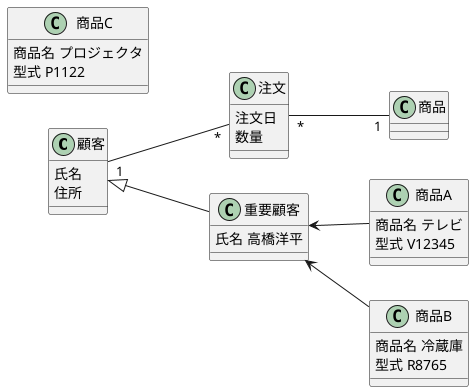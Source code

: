 @startuml
left to right direction
class 顧客{
    氏名
    住所
}
class 注文{
    注文日
    数量
}
class 重要顧客{
    氏名 高橋洋平
}
class 商品A{
    商品名 テレビ
    型式 V12345
}
class 商品B{
    商品名 冷蔵庫
    型式 R8765
}
class 商品C{
    商品名 プロジェクタ
    型式 P1122
}

顧客 <|-- 重要顧客
顧客 "1" -- "*" 注文
注文 "*" -- "1" 商品
重要顧客 <-- 商品A
重要顧客 <-- 商品B
@enduml